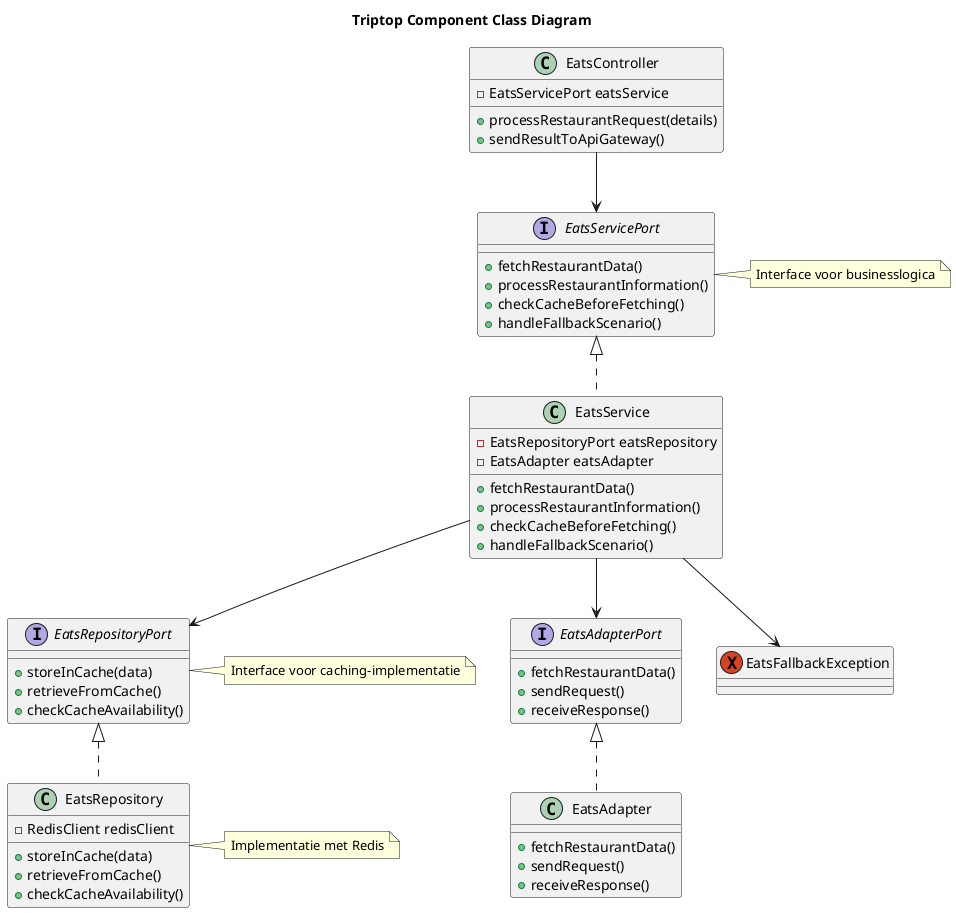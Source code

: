 @startuml

title Triptop Component Class Diagram

interface EatsServicePort {
  + fetchRestaurantData()
  + processRestaurantInformation()
  + checkCacheBeforeFetching()
  + handleFallbackScenario()
}

interface EatsAdapterPort {
  + fetchRestaurantData()
  + sendRequest()
  + receiveResponse()
}

class EatsService implements EatsServicePort {
  - EatsRepositoryPort eatsRepository
  - EatsAdapter eatsAdapter
  + fetchRestaurantData()
  + processRestaurantInformation()
  + checkCacheBeforeFetching()
  + handleFallbackScenario()
}

interface EatsRepositoryPort {
  + storeInCache(data)
  + retrieveFromCache()
  + checkCacheAvailability()
}

class EatsRepository implements EatsRepositoryPort {
  - RedisClient redisClient
  + storeInCache(data)
  + retrieveFromCache()
  + checkCacheAvailability()
}

class EatsAdapter implements EatsAdapterPort {
  + fetchRestaurantData()
  + sendRequest()
  + receiveResponse()
}

class EatsController {
  - EatsServicePort eatsService
  + processRestaurantRequest(details)
  + sendResultToApiGateway()
}

Exception EatsFallbackException {
}

EatsController --> EatsServicePort
EatsService --> EatsRepositoryPort
EatsService --> EatsAdapterPort
EatsService --> EatsFallbackException

note right of EatsServicePort
  Interface voor businesslogica
end note

note right of EatsRepositoryPort
  Interface voor caching-implementatie
end note

note right of EatsRepository
  Implementatie met Redis
end note

@enduml
